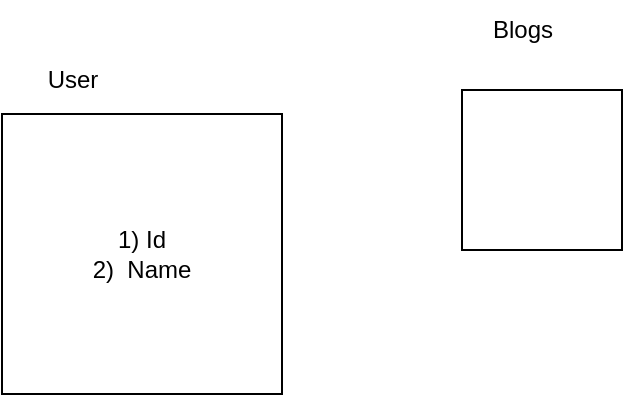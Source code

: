 <mxfile version="20.8.13" type="device"><diagram name="Page-1" id="ruTgn1AuRGnpbRvIyDrF"><mxGraphModel dx="880" dy="490" grid="1" gridSize="10" guides="1" tooltips="1" connect="1" arrows="1" fold="1" page="1" pageScale="1" pageWidth="850" pageHeight="1100" math="0" shadow="0"><root><mxCell id="0"/><mxCell id="1" parent="0"/><mxCell id="0qYMfaNKIAkbqB0So3ze-1" value="1) Id&lt;br&gt;2)&amp;nbsp; Name&lt;br&gt;" style="whiteSpace=wrap;html=1;aspect=fixed;" vertex="1" parent="1"><mxGeometry x="70" y="172" width="140" height="140" as="geometry"/></mxCell><mxCell id="0qYMfaNKIAkbqB0So3ze-2" value="User" style="text;html=1;align=center;verticalAlign=middle;resizable=0;points=[];autosize=1;strokeColor=none;fillColor=none;" vertex="1" parent="1"><mxGeometry x="80" y="140" width="50" height="30" as="geometry"/></mxCell><mxCell id="0qYMfaNKIAkbqB0So3ze-3" value="" style="whiteSpace=wrap;html=1;aspect=fixed;" vertex="1" parent="1"><mxGeometry x="300" y="160" width="80" height="80" as="geometry"/></mxCell><mxCell id="0qYMfaNKIAkbqB0So3ze-4" value="Blogs" style="text;html=1;align=center;verticalAlign=middle;resizable=0;points=[];autosize=1;strokeColor=none;fillColor=none;" vertex="1" parent="1"><mxGeometry x="305" y="115" width="50" height="30" as="geometry"/></mxCell></root></mxGraphModel></diagram></mxfile>